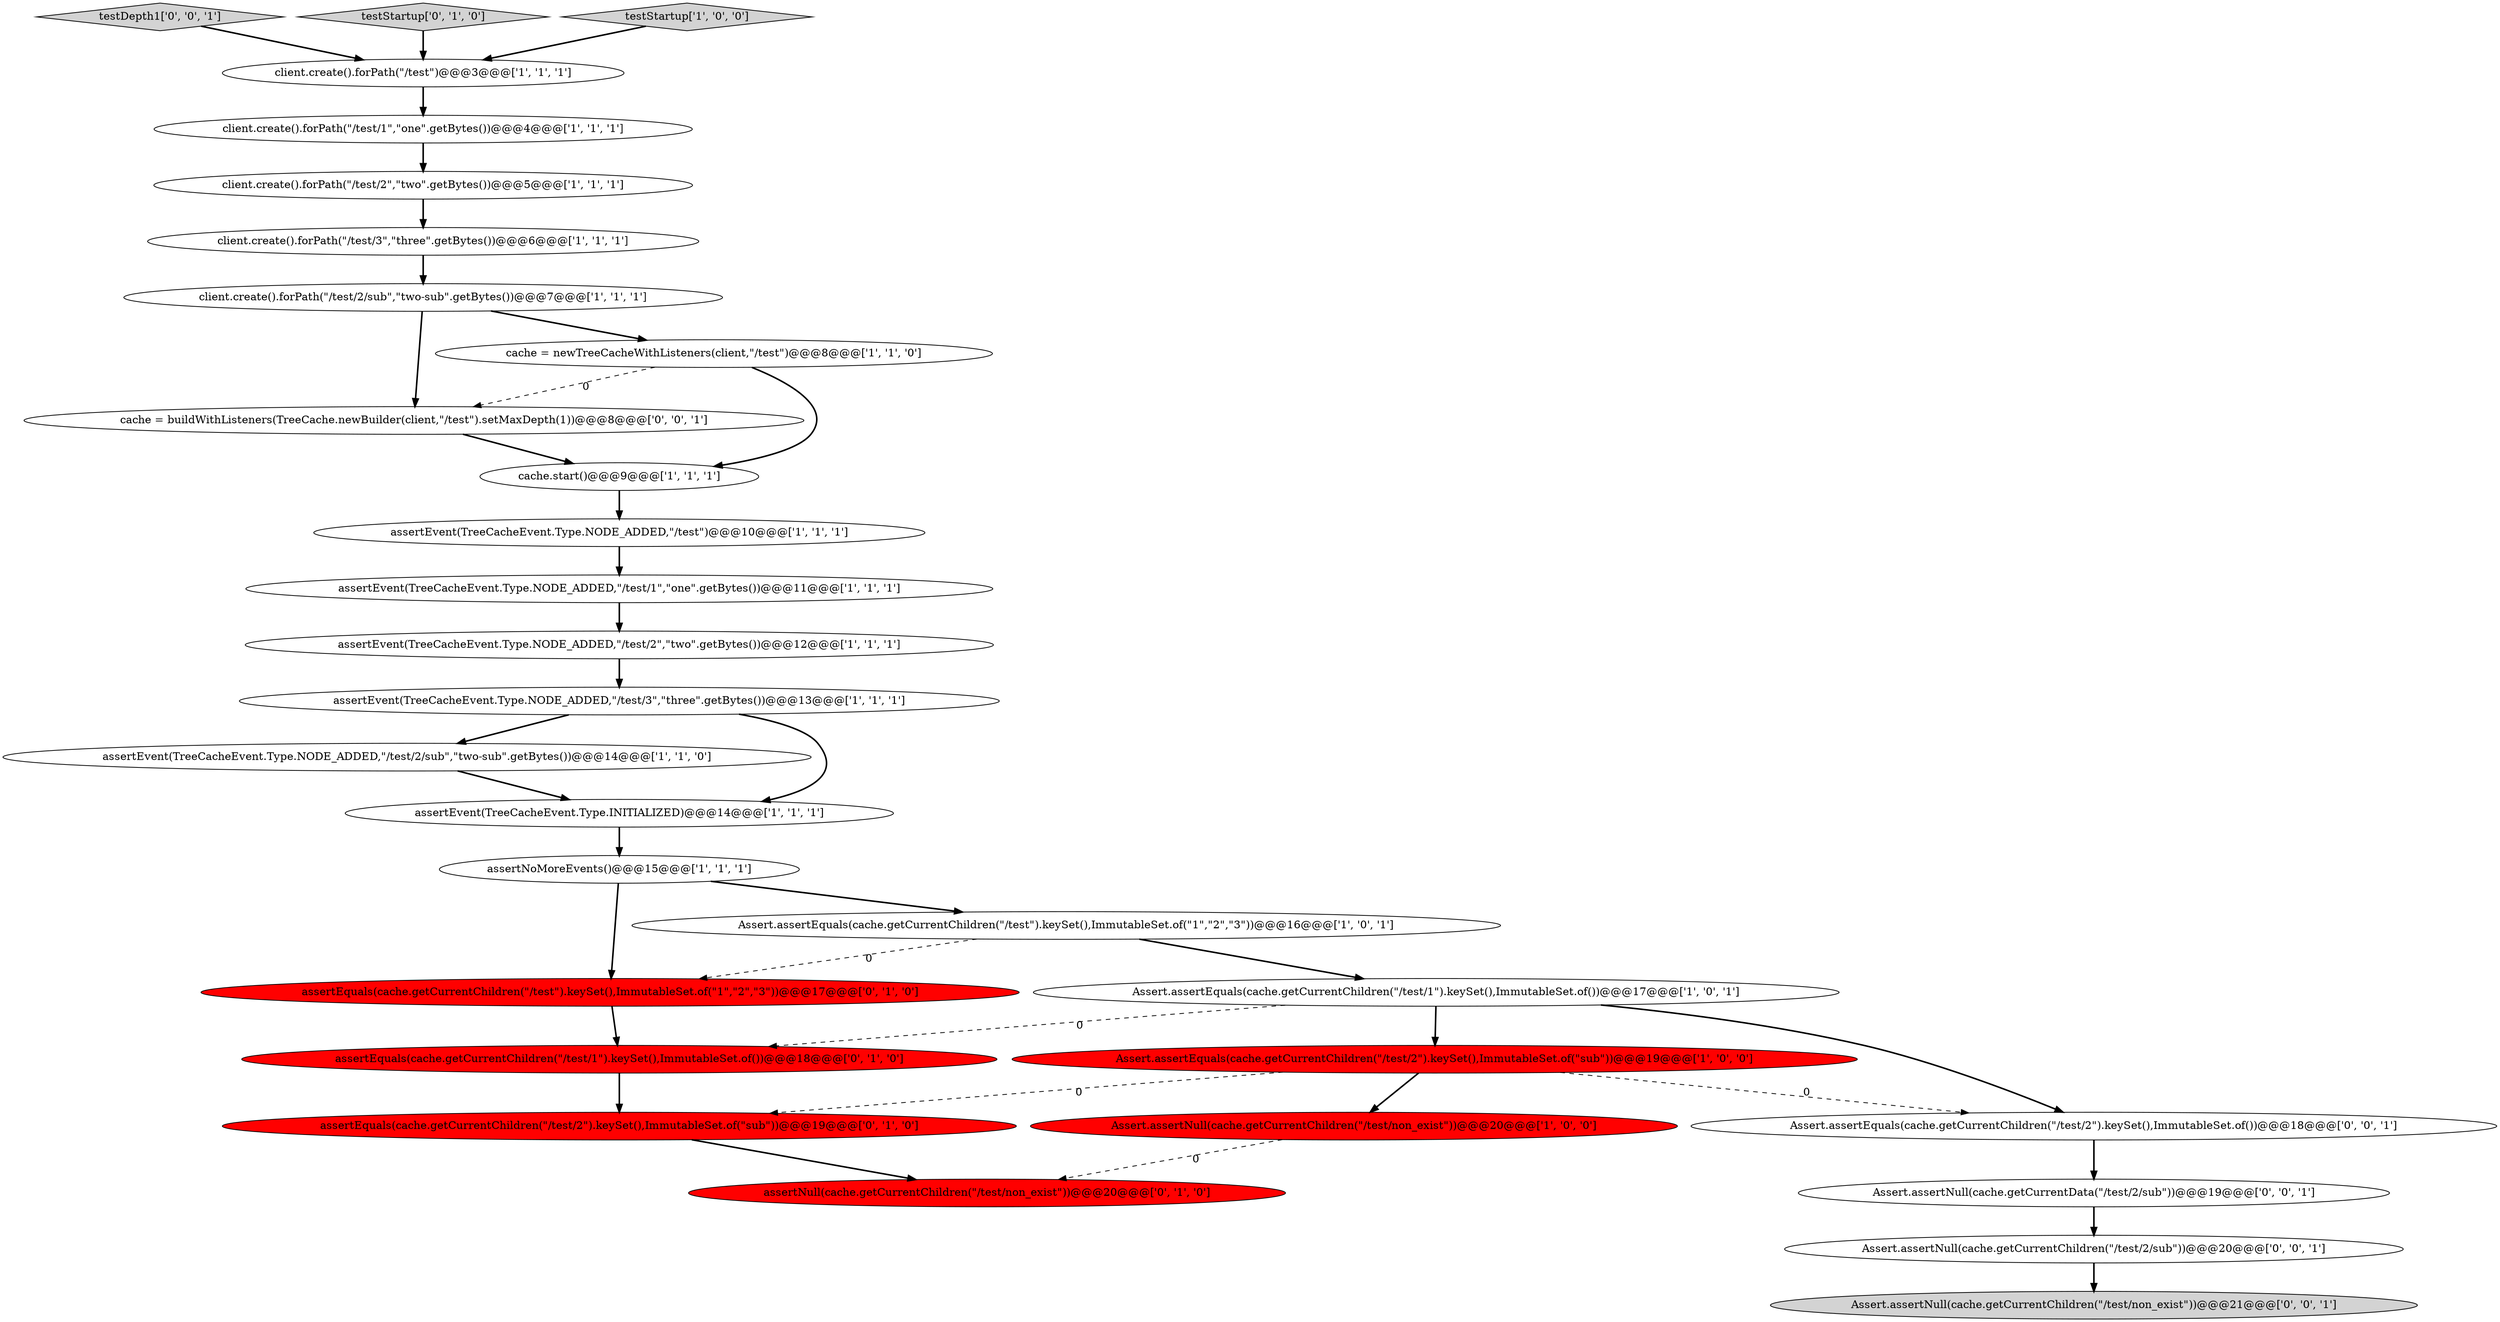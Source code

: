 digraph {
2 [style = filled, label = "client.create().forPath(\"/test/2\",\"two\".getBytes())@@@5@@@['1', '1', '1']", fillcolor = white, shape = ellipse image = "AAA0AAABBB1BBB"];
14 [style = filled, label = "assertNoMoreEvents()@@@15@@@['1', '1', '1']", fillcolor = white, shape = ellipse image = "AAA0AAABBB1BBB"];
8 [style = filled, label = "assertEvent(TreeCacheEvent.Type.NODE_ADDED,\"/test/3\",\"three\".getBytes())@@@13@@@['1', '1', '1']", fillcolor = white, shape = ellipse image = "AAA0AAABBB1BBB"];
26 [style = filled, label = "testDepth1['0', '0', '1']", fillcolor = lightgray, shape = diamond image = "AAA0AAABBB3BBB"];
11 [style = filled, label = "assertEvent(TreeCacheEvent.Type.NODE_ADDED,\"/test/1\",\"one\".getBytes())@@@11@@@['1', '1', '1']", fillcolor = white, shape = ellipse image = "AAA0AAABBB1BBB"];
16 [style = filled, label = "cache.start()@@@9@@@['1', '1', '1']", fillcolor = white, shape = ellipse image = "AAA0AAABBB1BBB"];
7 [style = filled, label = "Assert.assertEquals(cache.getCurrentChildren(\"/test/1\").keySet(),ImmutableSet.of())@@@17@@@['1', '0', '1']", fillcolor = white, shape = ellipse image = "AAA0AAABBB1BBB"];
29 [style = filled, label = "Assert.assertEquals(cache.getCurrentChildren(\"/test/2\").keySet(),ImmutableSet.of())@@@18@@@['0', '0', '1']", fillcolor = white, shape = ellipse image = "AAA0AAABBB3BBB"];
19 [style = filled, label = "assertEquals(cache.getCurrentChildren(\"/test/1\").keySet(),ImmutableSet.of())@@@18@@@['0', '1', '0']", fillcolor = red, shape = ellipse image = "AAA1AAABBB2BBB"];
22 [style = filled, label = "assertEquals(cache.getCurrentChildren(\"/test/2\").keySet(),ImmutableSet.of(\"sub\"))@@@19@@@['0', '1', '0']", fillcolor = red, shape = ellipse image = "AAA1AAABBB2BBB"];
5 [style = filled, label = "assertEvent(TreeCacheEvent.Type.NODE_ADDED,\"/test/2/sub\",\"two-sub\".getBytes())@@@14@@@['1', '1', '0']", fillcolor = white, shape = ellipse image = "AAA0AAABBB1BBB"];
1 [style = filled, label = "assertEvent(TreeCacheEvent.Type.NODE_ADDED,\"/test\")@@@10@@@['1', '1', '1']", fillcolor = white, shape = ellipse image = "AAA0AAABBB1BBB"];
10 [style = filled, label = "client.create().forPath(\"/test/2/sub\",\"two-sub\".getBytes())@@@7@@@['1', '1', '1']", fillcolor = white, shape = ellipse image = "AAA0AAABBB1BBB"];
27 [style = filled, label = "Assert.assertNull(cache.getCurrentChildren(\"/test/2/sub\"))@@@20@@@['0', '0', '1']", fillcolor = white, shape = ellipse image = "AAA0AAABBB3BBB"];
17 [style = filled, label = "assertEvent(TreeCacheEvent.Type.INITIALIZED)@@@14@@@['1', '1', '1']", fillcolor = white, shape = ellipse image = "AAA0AAABBB1BBB"];
0 [style = filled, label = "Assert.assertEquals(cache.getCurrentChildren(\"/test/2\").keySet(),ImmutableSet.of(\"sub\"))@@@19@@@['1', '0', '0']", fillcolor = red, shape = ellipse image = "AAA1AAABBB1BBB"];
9 [style = filled, label = "client.create().forPath(\"/test/3\",\"three\".getBytes())@@@6@@@['1', '1', '1']", fillcolor = white, shape = ellipse image = "AAA0AAABBB1BBB"];
24 [style = filled, label = "cache = buildWithListeners(TreeCache.newBuilder(client,\"/test\").setMaxDepth(1))@@@8@@@['0', '0', '1']", fillcolor = white, shape = ellipse image = "AAA0AAABBB3BBB"];
20 [style = filled, label = "assertEquals(cache.getCurrentChildren(\"/test\").keySet(),ImmutableSet.of(\"1\",\"2\",\"3\"))@@@17@@@['0', '1', '0']", fillcolor = red, shape = ellipse image = "AAA1AAABBB2BBB"];
21 [style = filled, label = "assertNull(cache.getCurrentChildren(\"/test/non_exist\"))@@@20@@@['0', '1', '0']", fillcolor = red, shape = ellipse image = "AAA1AAABBB2BBB"];
13 [style = filled, label = "client.create().forPath(\"/test\")@@@3@@@['1', '1', '1']", fillcolor = white, shape = ellipse image = "AAA0AAABBB1BBB"];
4 [style = filled, label = "client.create().forPath(\"/test/1\",\"one\".getBytes())@@@4@@@['1', '1', '1']", fillcolor = white, shape = ellipse image = "AAA0AAABBB1BBB"];
23 [style = filled, label = "testStartup['0', '1', '0']", fillcolor = lightgray, shape = diamond image = "AAA0AAABBB2BBB"];
18 [style = filled, label = "cache = newTreeCacheWithListeners(client,\"/test\")@@@8@@@['1', '1', '0']", fillcolor = white, shape = ellipse image = "AAA0AAABBB1BBB"];
6 [style = filled, label = "Assert.assertNull(cache.getCurrentChildren(\"/test/non_exist\"))@@@20@@@['1', '0', '0']", fillcolor = red, shape = ellipse image = "AAA1AAABBB1BBB"];
25 [style = filled, label = "Assert.assertNull(cache.getCurrentData(\"/test/2/sub\"))@@@19@@@['0', '0', '1']", fillcolor = white, shape = ellipse image = "AAA0AAABBB3BBB"];
15 [style = filled, label = "Assert.assertEquals(cache.getCurrentChildren(\"/test\").keySet(),ImmutableSet.of(\"1\",\"2\",\"3\"))@@@16@@@['1', '0', '1']", fillcolor = white, shape = ellipse image = "AAA0AAABBB1BBB"];
3 [style = filled, label = "testStartup['1', '0', '0']", fillcolor = lightgray, shape = diamond image = "AAA0AAABBB1BBB"];
12 [style = filled, label = "assertEvent(TreeCacheEvent.Type.NODE_ADDED,\"/test/2\",\"two\".getBytes())@@@12@@@['1', '1', '1']", fillcolor = white, shape = ellipse image = "AAA0AAABBB1BBB"];
28 [style = filled, label = "Assert.assertNull(cache.getCurrentChildren(\"/test/non_exist\"))@@@21@@@['0', '0', '1']", fillcolor = lightgray, shape = ellipse image = "AAA0AAABBB3BBB"];
6->21 [style = dashed, label="0"];
10->18 [style = bold, label=""];
15->20 [style = dashed, label="0"];
15->7 [style = bold, label=""];
0->6 [style = bold, label=""];
10->24 [style = bold, label=""];
27->28 [style = bold, label=""];
22->21 [style = bold, label=""];
29->25 [style = bold, label=""];
11->12 [style = bold, label=""];
7->0 [style = bold, label=""];
4->2 [style = bold, label=""];
2->9 [style = bold, label=""];
9->10 [style = bold, label=""];
5->17 [style = bold, label=""];
0->22 [style = dashed, label="0"];
26->13 [style = bold, label=""];
1->11 [style = bold, label=""];
8->17 [style = bold, label=""];
25->27 [style = bold, label=""];
24->16 [style = bold, label=""];
8->5 [style = bold, label=""];
16->1 [style = bold, label=""];
7->19 [style = dashed, label="0"];
17->14 [style = bold, label=""];
23->13 [style = bold, label=""];
12->8 [style = bold, label=""];
7->29 [style = bold, label=""];
0->29 [style = dashed, label="0"];
3->13 [style = bold, label=""];
14->15 [style = bold, label=""];
20->19 [style = bold, label=""];
19->22 [style = bold, label=""];
14->20 [style = bold, label=""];
18->24 [style = dashed, label="0"];
13->4 [style = bold, label=""];
18->16 [style = bold, label=""];
}

